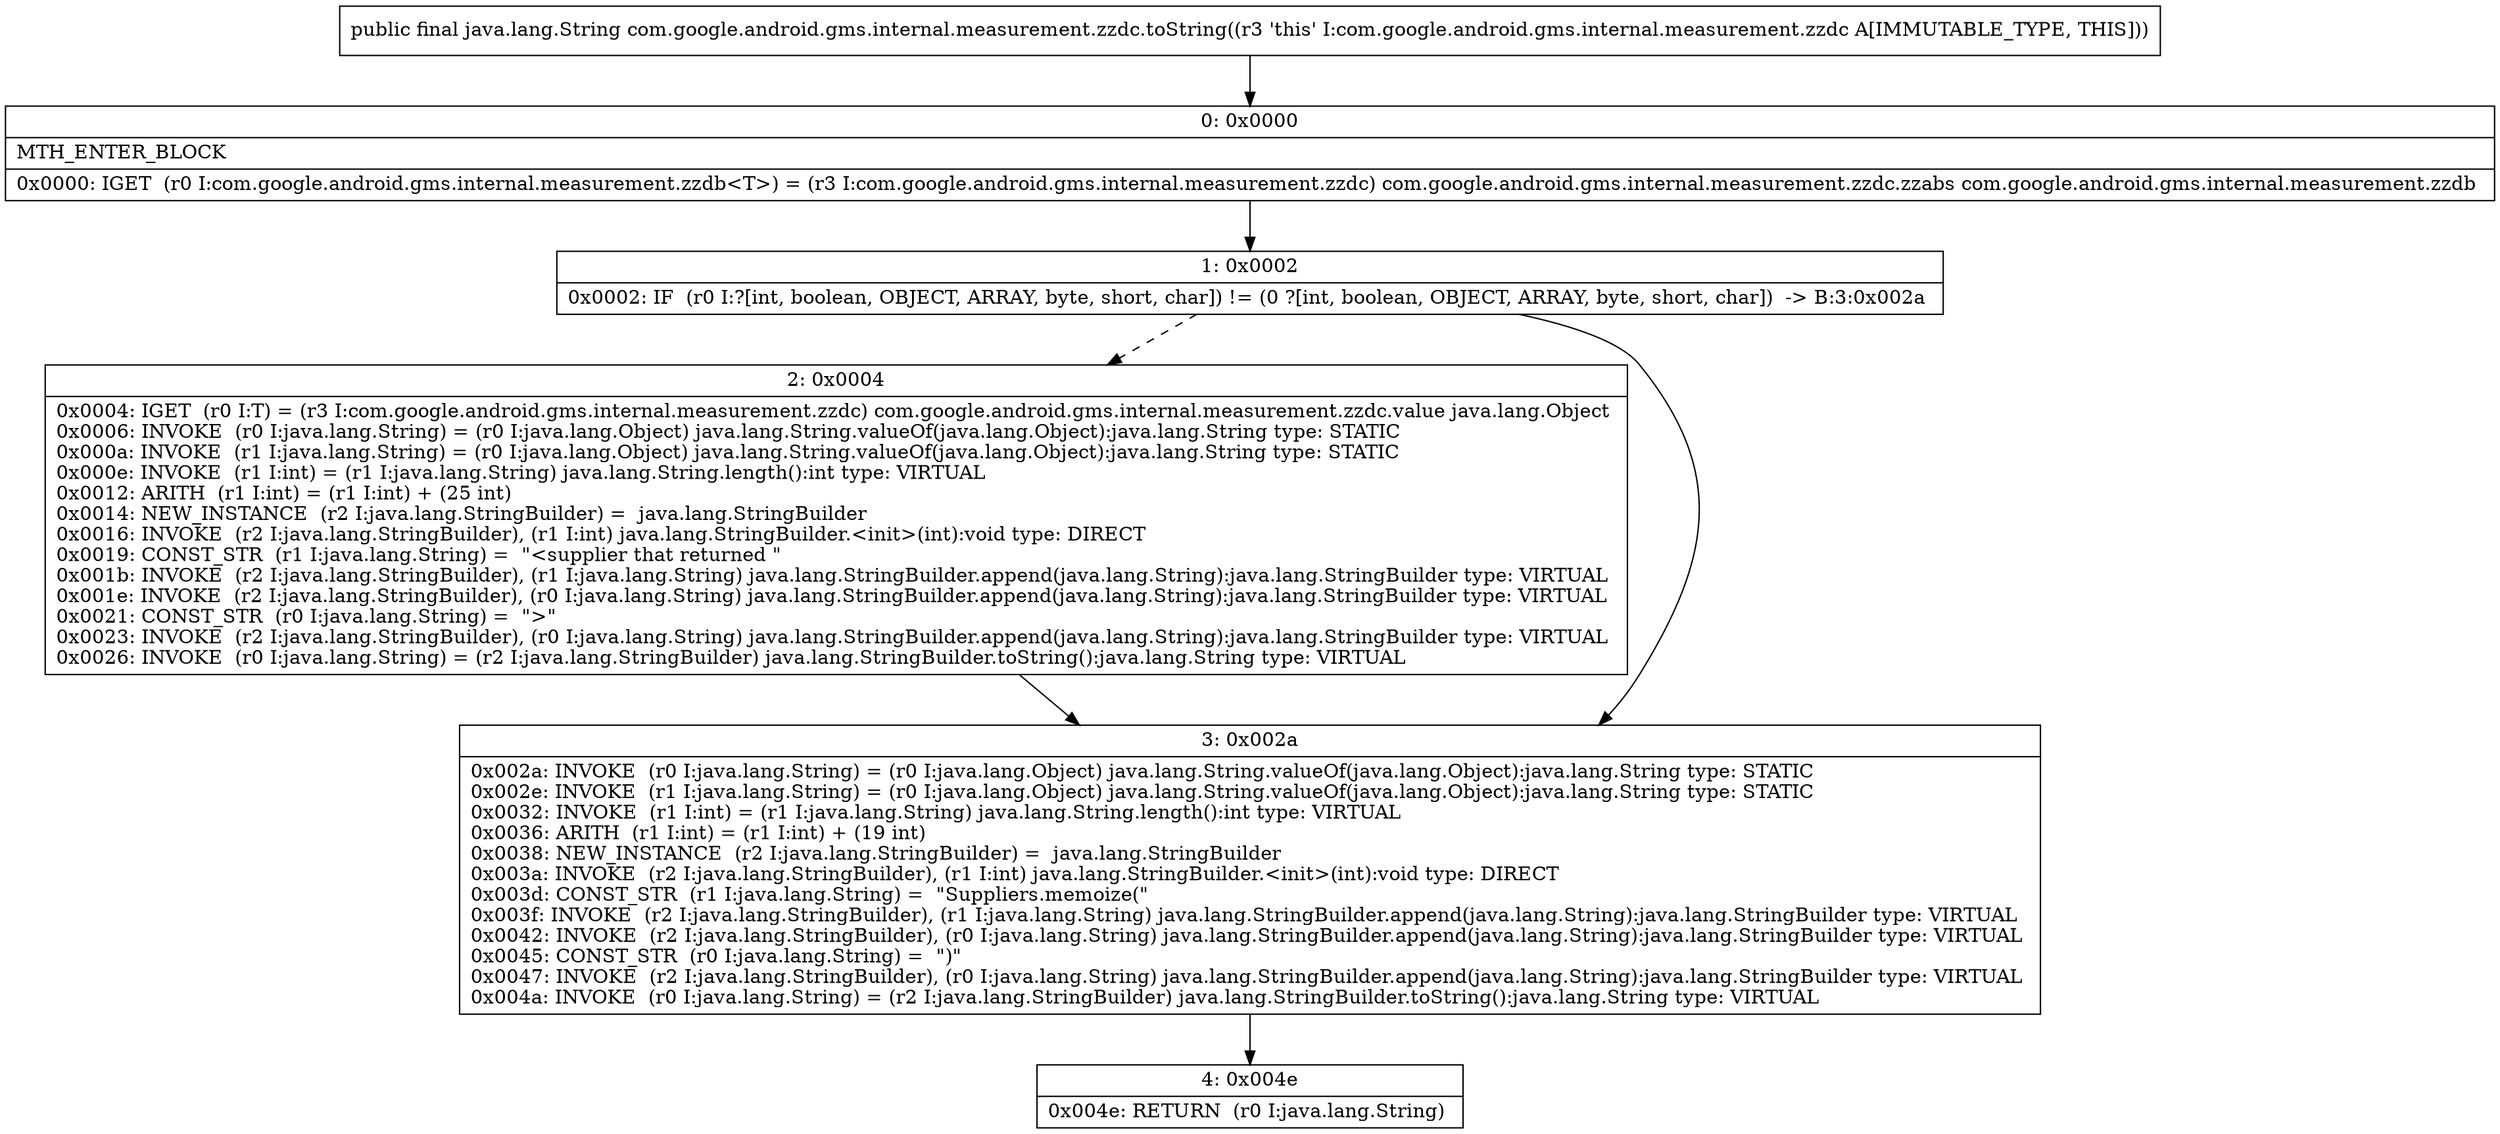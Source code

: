 digraph "CFG forcom.google.android.gms.internal.measurement.zzdc.toString()Ljava\/lang\/String;" {
Node_0 [shape=record,label="{0\:\ 0x0000|MTH_ENTER_BLOCK\l|0x0000: IGET  (r0 I:com.google.android.gms.internal.measurement.zzdb\<T\>) = (r3 I:com.google.android.gms.internal.measurement.zzdc) com.google.android.gms.internal.measurement.zzdc.zzabs com.google.android.gms.internal.measurement.zzdb \l}"];
Node_1 [shape=record,label="{1\:\ 0x0002|0x0002: IF  (r0 I:?[int, boolean, OBJECT, ARRAY, byte, short, char]) != (0 ?[int, boolean, OBJECT, ARRAY, byte, short, char])  \-\> B:3:0x002a \l}"];
Node_2 [shape=record,label="{2\:\ 0x0004|0x0004: IGET  (r0 I:T) = (r3 I:com.google.android.gms.internal.measurement.zzdc) com.google.android.gms.internal.measurement.zzdc.value java.lang.Object \l0x0006: INVOKE  (r0 I:java.lang.String) = (r0 I:java.lang.Object) java.lang.String.valueOf(java.lang.Object):java.lang.String type: STATIC \l0x000a: INVOKE  (r1 I:java.lang.String) = (r0 I:java.lang.Object) java.lang.String.valueOf(java.lang.Object):java.lang.String type: STATIC \l0x000e: INVOKE  (r1 I:int) = (r1 I:java.lang.String) java.lang.String.length():int type: VIRTUAL \l0x0012: ARITH  (r1 I:int) = (r1 I:int) + (25 int) \l0x0014: NEW_INSTANCE  (r2 I:java.lang.StringBuilder) =  java.lang.StringBuilder \l0x0016: INVOKE  (r2 I:java.lang.StringBuilder), (r1 I:int) java.lang.StringBuilder.\<init\>(int):void type: DIRECT \l0x0019: CONST_STR  (r1 I:java.lang.String) =  \"\<supplier that returned \" \l0x001b: INVOKE  (r2 I:java.lang.StringBuilder), (r1 I:java.lang.String) java.lang.StringBuilder.append(java.lang.String):java.lang.StringBuilder type: VIRTUAL \l0x001e: INVOKE  (r2 I:java.lang.StringBuilder), (r0 I:java.lang.String) java.lang.StringBuilder.append(java.lang.String):java.lang.StringBuilder type: VIRTUAL \l0x0021: CONST_STR  (r0 I:java.lang.String) =  \"\>\" \l0x0023: INVOKE  (r2 I:java.lang.StringBuilder), (r0 I:java.lang.String) java.lang.StringBuilder.append(java.lang.String):java.lang.StringBuilder type: VIRTUAL \l0x0026: INVOKE  (r0 I:java.lang.String) = (r2 I:java.lang.StringBuilder) java.lang.StringBuilder.toString():java.lang.String type: VIRTUAL \l}"];
Node_3 [shape=record,label="{3\:\ 0x002a|0x002a: INVOKE  (r0 I:java.lang.String) = (r0 I:java.lang.Object) java.lang.String.valueOf(java.lang.Object):java.lang.String type: STATIC \l0x002e: INVOKE  (r1 I:java.lang.String) = (r0 I:java.lang.Object) java.lang.String.valueOf(java.lang.Object):java.lang.String type: STATIC \l0x0032: INVOKE  (r1 I:int) = (r1 I:java.lang.String) java.lang.String.length():int type: VIRTUAL \l0x0036: ARITH  (r1 I:int) = (r1 I:int) + (19 int) \l0x0038: NEW_INSTANCE  (r2 I:java.lang.StringBuilder) =  java.lang.StringBuilder \l0x003a: INVOKE  (r2 I:java.lang.StringBuilder), (r1 I:int) java.lang.StringBuilder.\<init\>(int):void type: DIRECT \l0x003d: CONST_STR  (r1 I:java.lang.String) =  \"Suppliers.memoize(\" \l0x003f: INVOKE  (r2 I:java.lang.StringBuilder), (r1 I:java.lang.String) java.lang.StringBuilder.append(java.lang.String):java.lang.StringBuilder type: VIRTUAL \l0x0042: INVOKE  (r2 I:java.lang.StringBuilder), (r0 I:java.lang.String) java.lang.StringBuilder.append(java.lang.String):java.lang.StringBuilder type: VIRTUAL \l0x0045: CONST_STR  (r0 I:java.lang.String) =  \")\" \l0x0047: INVOKE  (r2 I:java.lang.StringBuilder), (r0 I:java.lang.String) java.lang.StringBuilder.append(java.lang.String):java.lang.StringBuilder type: VIRTUAL \l0x004a: INVOKE  (r0 I:java.lang.String) = (r2 I:java.lang.StringBuilder) java.lang.StringBuilder.toString():java.lang.String type: VIRTUAL \l}"];
Node_4 [shape=record,label="{4\:\ 0x004e|0x004e: RETURN  (r0 I:java.lang.String) \l}"];
MethodNode[shape=record,label="{public final java.lang.String com.google.android.gms.internal.measurement.zzdc.toString((r3 'this' I:com.google.android.gms.internal.measurement.zzdc A[IMMUTABLE_TYPE, THIS])) }"];
MethodNode -> Node_0;
Node_0 -> Node_1;
Node_1 -> Node_2[style=dashed];
Node_1 -> Node_3;
Node_2 -> Node_3;
Node_3 -> Node_4;
}

